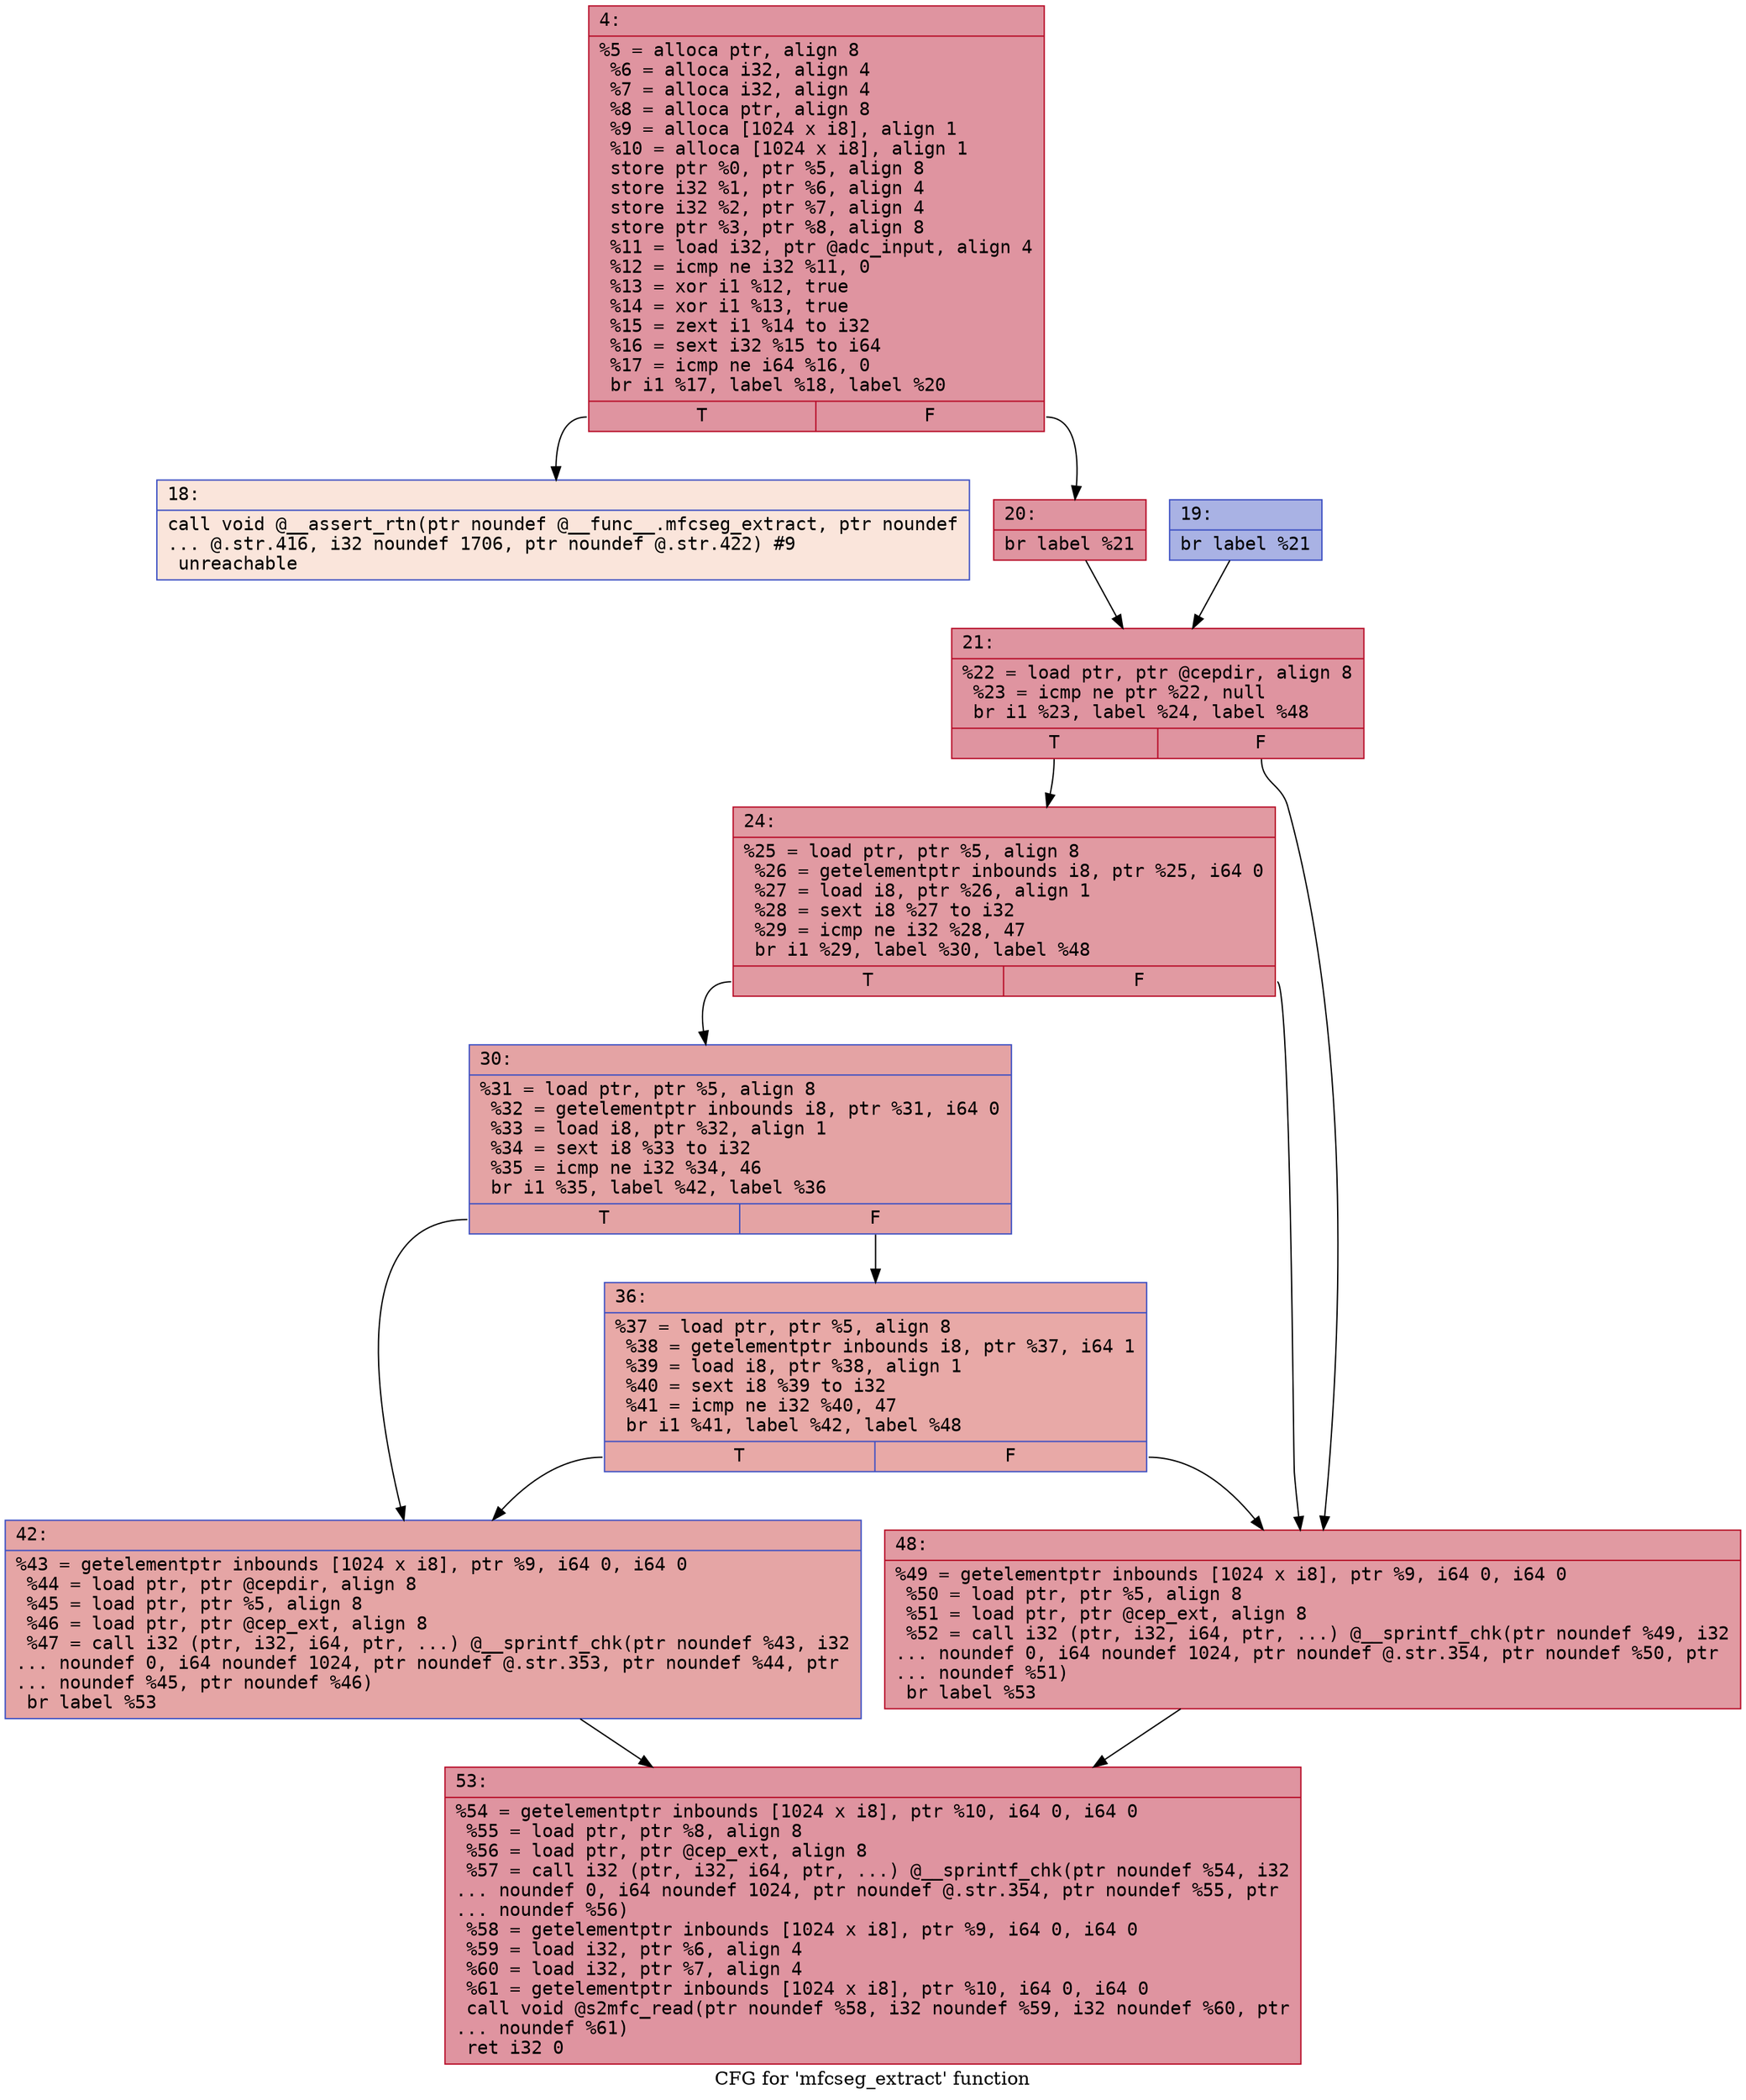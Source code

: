 digraph "CFG for 'mfcseg_extract' function" {
	label="CFG for 'mfcseg_extract' function";

	Node0x6000031fa170 [shape=record,color="#b70d28ff", style=filled, fillcolor="#b70d2870" fontname="Courier",label="{4:\l|  %5 = alloca ptr, align 8\l  %6 = alloca i32, align 4\l  %7 = alloca i32, align 4\l  %8 = alloca ptr, align 8\l  %9 = alloca [1024 x i8], align 1\l  %10 = alloca [1024 x i8], align 1\l  store ptr %0, ptr %5, align 8\l  store i32 %1, ptr %6, align 4\l  store i32 %2, ptr %7, align 4\l  store ptr %3, ptr %8, align 8\l  %11 = load i32, ptr @adc_input, align 4\l  %12 = icmp ne i32 %11, 0\l  %13 = xor i1 %12, true\l  %14 = xor i1 %13, true\l  %15 = zext i1 %14 to i32\l  %16 = sext i32 %15 to i64\l  %17 = icmp ne i64 %16, 0\l  br i1 %17, label %18, label %20\l|{<s0>T|<s1>F}}"];
	Node0x6000031fa170:s0 -> Node0x6000031fa1c0[tooltip="4 -> 18\nProbability 0.00%" ];
	Node0x6000031fa170:s1 -> Node0x6000031fa260[tooltip="4 -> 20\nProbability 100.00%" ];
	Node0x6000031fa1c0 [shape=record,color="#3d50c3ff", style=filled, fillcolor="#f4c5ad70" fontname="Courier",label="{18:\l|  call void @__assert_rtn(ptr noundef @__func__.mfcseg_extract, ptr noundef\l... @.str.416, i32 noundef 1706, ptr noundef @.str.422) #9\l  unreachable\l}"];
	Node0x6000031fa210 [shape=record,color="#3d50c3ff", style=filled, fillcolor="#3d50c370" fontname="Courier",label="{19:\l|  br label %21\l}"];
	Node0x6000031fa210 -> Node0x6000031fa2b0[tooltip="19 -> 21\nProbability 100.00%" ];
	Node0x6000031fa260 [shape=record,color="#b70d28ff", style=filled, fillcolor="#b70d2870" fontname="Courier",label="{20:\l|  br label %21\l}"];
	Node0x6000031fa260 -> Node0x6000031fa2b0[tooltip="20 -> 21\nProbability 100.00%" ];
	Node0x6000031fa2b0 [shape=record,color="#b70d28ff", style=filled, fillcolor="#b70d2870" fontname="Courier",label="{21:\l|  %22 = load ptr, ptr @cepdir, align 8\l  %23 = icmp ne ptr %22, null\l  br i1 %23, label %24, label %48\l|{<s0>T|<s1>F}}"];
	Node0x6000031fa2b0:s0 -> Node0x6000031fa300[tooltip="21 -> 24\nProbability 62.50%" ];
	Node0x6000031fa2b0:s1 -> Node0x6000031fa440[tooltip="21 -> 48\nProbability 37.50%" ];
	Node0x6000031fa300 [shape=record,color="#b70d28ff", style=filled, fillcolor="#bb1b2c70" fontname="Courier",label="{24:\l|  %25 = load ptr, ptr %5, align 8\l  %26 = getelementptr inbounds i8, ptr %25, i64 0\l  %27 = load i8, ptr %26, align 1\l  %28 = sext i8 %27 to i32\l  %29 = icmp ne i32 %28, 47\l  br i1 %29, label %30, label %48\l|{<s0>T|<s1>F}}"];
	Node0x6000031fa300:s0 -> Node0x6000031fa350[tooltip="24 -> 30\nProbability 50.00%" ];
	Node0x6000031fa300:s1 -> Node0x6000031fa440[tooltip="24 -> 48\nProbability 50.00%" ];
	Node0x6000031fa350 [shape=record,color="#3d50c3ff", style=filled, fillcolor="#c32e3170" fontname="Courier",label="{30:\l|  %31 = load ptr, ptr %5, align 8\l  %32 = getelementptr inbounds i8, ptr %31, i64 0\l  %33 = load i8, ptr %32, align 1\l  %34 = sext i8 %33 to i32\l  %35 = icmp ne i32 %34, 46\l  br i1 %35, label %42, label %36\l|{<s0>T|<s1>F}}"];
	Node0x6000031fa350:s0 -> Node0x6000031fa3f0[tooltip="30 -> 42\nProbability 50.00%" ];
	Node0x6000031fa350:s1 -> Node0x6000031fa3a0[tooltip="30 -> 36\nProbability 50.00%" ];
	Node0x6000031fa3a0 [shape=record,color="#3d50c3ff", style=filled, fillcolor="#ca3b3770" fontname="Courier",label="{36:\l|  %37 = load ptr, ptr %5, align 8\l  %38 = getelementptr inbounds i8, ptr %37, i64 1\l  %39 = load i8, ptr %38, align 1\l  %40 = sext i8 %39 to i32\l  %41 = icmp ne i32 %40, 47\l  br i1 %41, label %42, label %48\l|{<s0>T|<s1>F}}"];
	Node0x6000031fa3a0:s0 -> Node0x6000031fa3f0[tooltip="36 -> 42\nProbability 50.00%" ];
	Node0x6000031fa3a0:s1 -> Node0x6000031fa440[tooltip="36 -> 48\nProbability 50.00%" ];
	Node0x6000031fa3f0 [shape=record,color="#3d50c3ff", style=filled, fillcolor="#c5333470" fontname="Courier",label="{42:\l|  %43 = getelementptr inbounds [1024 x i8], ptr %9, i64 0, i64 0\l  %44 = load ptr, ptr @cepdir, align 8\l  %45 = load ptr, ptr %5, align 8\l  %46 = load ptr, ptr @cep_ext, align 8\l  %47 = call i32 (ptr, i32, i64, ptr, ...) @__sprintf_chk(ptr noundef %43, i32\l... noundef 0, i64 noundef 1024, ptr noundef @.str.353, ptr noundef %44, ptr\l... noundef %45, ptr noundef %46)\l  br label %53\l}"];
	Node0x6000031fa3f0 -> Node0x6000031fa490[tooltip="42 -> 53\nProbability 100.00%" ];
	Node0x6000031fa440 [shape=record,color="#b70d28ff", style=filled, fillcolor="#bb1b2c70" fontname="Courier",label="{48:\l|  %49 = getelementptr inbounds [1024 x i8], ptr %9, i64 0, i64 0\l  %50 = load ptr, ptr %5, align 8\l  %51 = load ptr, ptr @cep_ext, align 8\l  %52 = call i32 (ptr, i32, i64, ptr, ...) @__sprintf_chk(ptr noundef %49, i32\l... noundef 0, i64 noundef 1024, ptr noundef @.str.354, ptr noundef %50, ptr\l... noundef %51)\l  br label %53\l}"];
	Node0x6000031fa440 -> Node0x6000031fa490[tooltip="48 -> 53\nProbability 100.00%" ];
	Node0x6000031fa490 [shape=record,color="#b70d28ff", style=filled, fillcolor="#b70d2870" fontname="Courier",label="{53:\l|  %54 = getelementptr inbounds [1024 x i8], ptr %10, i64 0, i64 0\l  %55 = load ptr, ptr %8, align 8\l  %56 = load ptr, ptr @cep_ext, align 8\l  %57 = call i32 (ptr, i32, i64, ptr, ...) @__sprintf_chk(ptr noundef %54, i32\l... noundef 0, i64 noundef 1024, ptr noundef @.str.354, ptr noundef %55, ptr\l... noundef %56)\l  %58 = getelementptr inbounds [1024 x i8], ptr %9, i64 0, i64 0\l  %59 = load i32, ptr %6, align 4\l  %60 = load i32, ptr %7, align 4\l  %61 = getelementptr inbounds [1024 x i8], ptr %10, i64 0, i64 0\l  call void @s2mfc_read(ptr noundef %58, i32 noundef %59, i32 noundef %60, ptr\l... noundef %61)\l  ret i32 0\l}"];
}
